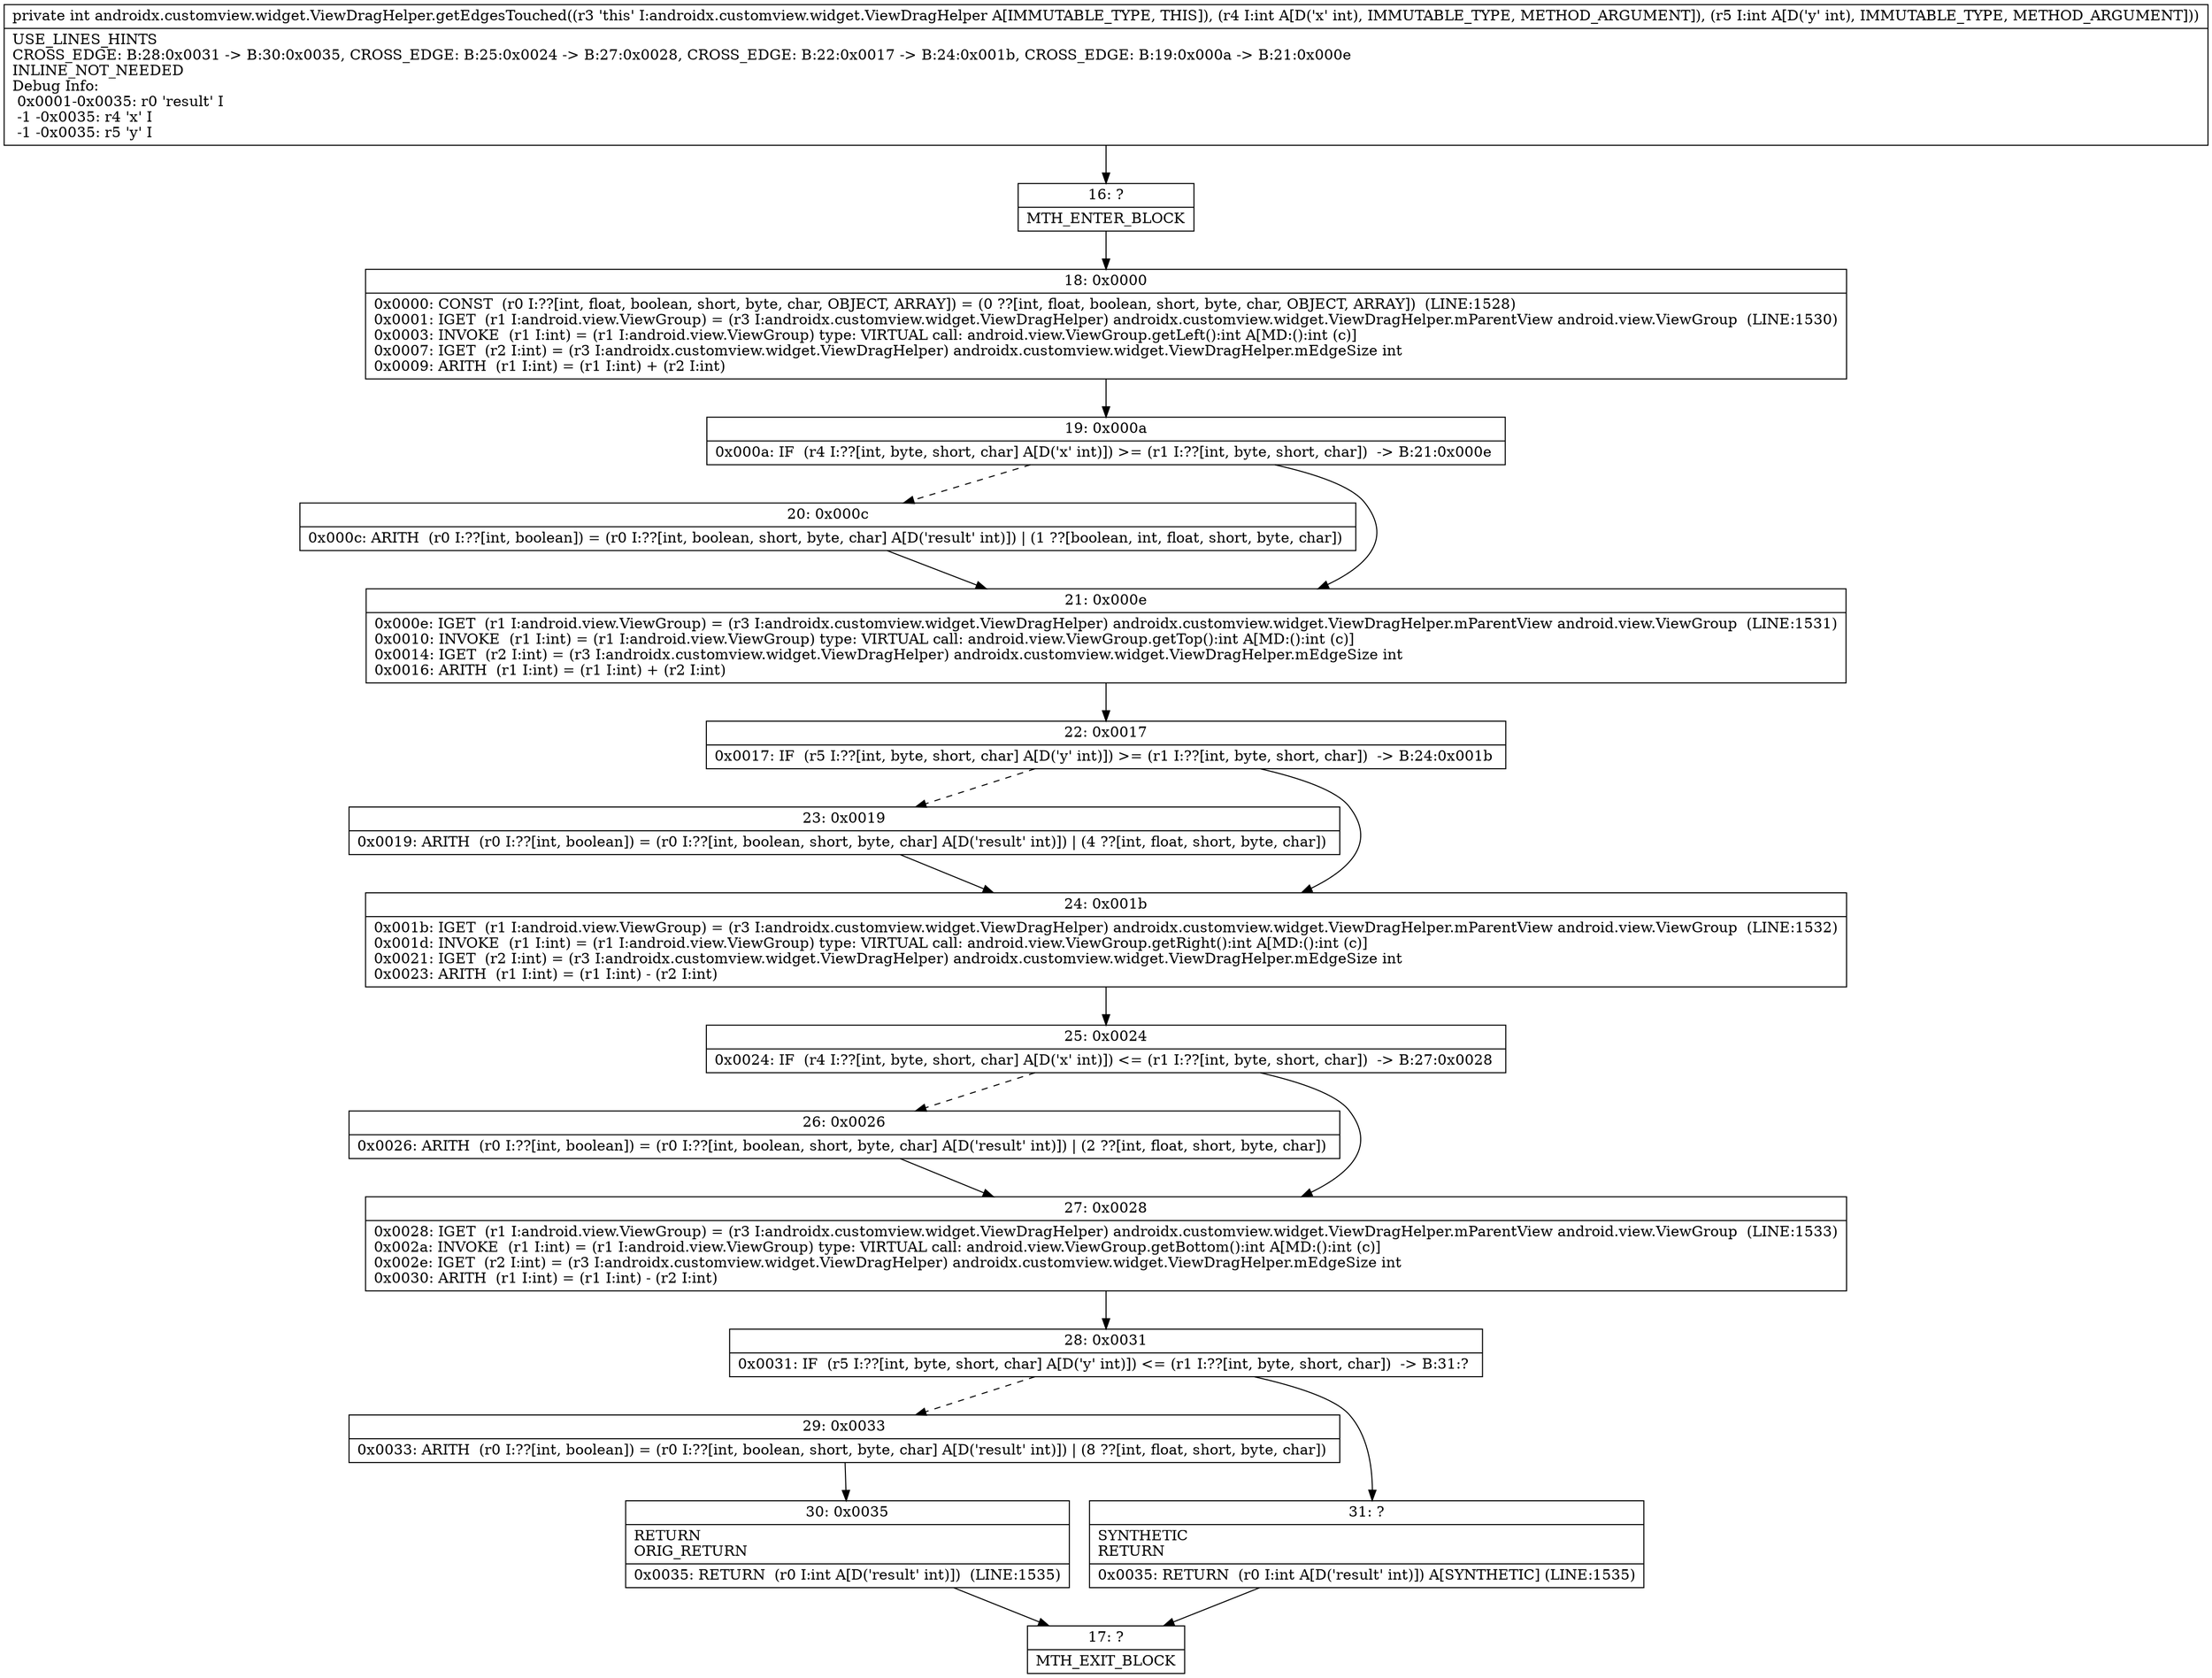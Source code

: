 digraph "CFG forandroidx.customview.widget.ViewDragHelper.getEdgesTouched(II)I" {
Node_16 [shape=record,label="{16\:\ ?|MTH_ENTER_BLOCK\l}"];
Node_18 [shape=record,label="{18\:\ 0x0000|0x0000: CONST  (r0 I:??[int, float, boolean, short, byte, char, OBJECT, ARRAY]) = (0 ??[int, float, boolean, short, byte, char, OBJECT, ARRAY])  (LINE:1528)\l0x0001: IGET  (r1 I:android.view.ViewGroup) = (r3 I:androidx.customview.widget.ViewDragHelper) androidx.customview.widget.ViewDragHelper.mParentView android.view.ViewGroup  (LINE:1530)\l0x0003: INVOKE  (r1 I:int) = (r1 I:android.view.ViewGroup) type: VIRTUAL call: android.view.ViewGroup.getLeft():int A[MD:():int (c)]\l0x0007: IGET  (r2 I:int) = (r3 I:androidx.customview.widget.ViewDragHelper) androidx.customview.widget.ViewDragHelper.mEdgeSize int \l0x0009: ARITH  (r1 I:int) = (r1 I:int) + (r2 I:int) \l}"];
Node_19 [shape=record,label="{19\:\ 0x000a|0x000a: IF  (r4 I:??[int, byte, short, char] A[D('x' int)]) \>= (r1 I:??[int, byte, short, char])  \-\> B:21:0x000e \l}"];
Node_20 [shape=record,label="{20\:\ 0x000c|0x000c: ARITH  (r0 I:??[int, boolean]) = (r0 I:??[int, boolean, short, byte, char] A[D('result' int)]) \| (1 ??[boolean, int, float, short, byte, char]) \l}"];
Node_21 [shape=record,label="{21\:\ 0x000e|0x000e: IGET  (r1 I:android.view.ViewGroup) = (r3 I:androidx.customview.widget.ViewDragHelper) androidx.customview.widget.ViewDragHelper.mParentView android.view.ViewGroup  (LINE:1531)\l0x0010: INVOKE  (r1 I:int) = (r1 I:android.view.ViewGroup) type: VIRTUAL call: android.view.ViewGroup.getTop():int A[MD:():int (c)]\l0x0014: IGET  (r2 I:int) = (r3 I:androidx.customview.widget.ViewDragHelper) androidx.customview.widget.ViewDragHelper.mEdgeSize int \l0x0016: ARITH  (r1 I:int) = (r1 I:int) + (r2 I:int) \l}"];
Node_22 [shape=record,label="{22\:\ 0x0017|0x0017: IF  (r5 I:??[int, byte, short, char] A[D('y' int)]) \>= (r1 I:??[int, byte, short, char])  \-\> B:24:0x001b \l}"];
Node_23 [shape=record,label="{23\:\ 0x0019|0x0019: ARITH  (r0 I:??[int, boolean]) = (r0 I:??[int, boolean, short, byte, char] A[D('result' int)]) \| (4 ??[int, float, short, byte, char]) \l}"];
Node_24 [shape=record,label="{24\:\ 0x001b|0x001b: IGET  (r1 I:android.view.ViewGroup) = (r3 I:androidx.customview.widget.ViewDragHelper) androidx.customview.widget.ViewDragHelper.mParentView android.view.ViewGroup  (LINE:1532)\l0x001d: INVOKE  (r1 I:int) = (r1 I:android.view.ViewGroup) type: VIRTUAL call: android.view.ViewGroup.getRight():int A[MD:():int (c)]\l0x0021: IGET  (r2 I:int) = (r3 I:androidx.customview.widget.ViewDragHelper) androidx.customview.widget.ViewDragHelper.mEdgeSize int \l0x0023: ARITH  (r1 I:int) = (r1 I:int) \- (r2 I:int) \l}"];
Node_25 [shape=record,label="{25\:\ 0x0024|0x0024: IF  (r4 I:??[int, byte, short, char] A[D('x' int)]) \<= (r1 I:??[int, byte, short, char])  \-\> B:27:0x0028 \l}"];
Node_26 [shape=record,label="{26\:\ 0x0026|0x0026: ARITH  (r0 I:??[int, boolean]) = (r0 I:??[int, boolean, short, byte, char] A[D('result' int)]) \| (2 ??[int, float, short, byte, char]) \l}"];
Node_27 [shape=record,label="{27\:\ 0x0028|0x0028: IGET  (r1 I:android.view.ViewGroup) = (r3 I:androidx.customview.widget.ViewDragHelper) androidx.customview.widget.ViewDragHelper.mParentView android.view.ViewGroup  (LINE:1533)\l0x002a: INVOKE  (r1 I:int) = (r1 I:android.view.ViewGroup) type: VIRTUAL call: android.view.ViewGroup.getBottom():int A[MD:():int (c)]\l0x002e: IGET  (r2 I:int) = (r3 I:androidx.customview.widget.ViewDragHelper) androidx.customview.widget.ViewDragHelper.mEdgeSize int \l0x0030: ARITH  (r1 I:int) = (r1 I:int) \- (r2 I:int) \l}"];
Node_28 [shape=record,label="{28\:\ 0x0031|0x0031: IF  (r5 I:??[int, byte, short, char] A[D('y' int)]) \<= (r1 I:??[int, byte, short, char])  \-\> B:31:? \l}"];
Node_29 [shape=record,label="{29\:\ 0x0033|0x0033: ARITH  (r0 I:??[int, boolean]) = (r0 I:??[int, boolean, short, byte, char] A[D('result' int)]) \| (8 ??[int, float, short, byte, char]) \l}"];
Node_30 [shape=record,label="{30\:\ 0x0035|RETURN\lORIG_RETURN\l|0x0035: RETURN  (r0 I:int A[D('result' int)])  (LINE:1535)\l}"];
Node_17 [shape=record,label="{17\:\ ?|MTH_EXIT_BLOCK\l}"];
Node_31 [shape=record,label="{31\:\ ?|SYNTHETIC\lRETURN\l|0x0035: RETURN  (r0 I:int A[D('result' int)]) A[SYNTHETIC] (LINE:1535)\l}"];
MethodNode[shape=record,label="{private int androidx.customview.widget.ViewDragHelper.getEdgesTouched((r3 'this' I:androidx.customview.widget.ViewDragHelper A[IMMUTABLE_TYPE, THIS]), (r4 I:int A[D('x' int), IMMUTABLE_TYPE, METHOD_ARGUMENT]), (r5 I:int A[D('y' int), IMMUTABLE_TYPE, METHOD_ARGUMENT]))  | USE_LINES_HINTS\lCROSS_EDGE: B:28:0x0031 \-\> B:30:0x0035, CROSS_EDGE: B:25:0x0024 \-\> B:27:0x0028, CROSS_EDGE: B:22:0x0017 \-\> B:24:0x001b, CROSS_EDGE: B:19:0x000a \-\> B:21:0x000e\lINLINE_NOT_NEEDED\lDebug Info:\l  0x0001\-0x0035: r0 'result' I\l  \-1 \-0x0035: r4 'x' I\l  \-1 \-0x0035: r5 'y' I\l}"];
MethodNode -> Node_16;Node_16 -> Node_18;
Node_18 -> Node_19;
Node_19 -> Node_20[style=dashed];
Node_19 -> Node_21;
Node_20 -> Node_21;
Node_21 -> Node_22;
Node_22 -> Node_23[style=dashed];
Node_22 -> Node_24;
Node_23 -> Node_24;
Node_24 -> Node_25;
Node_25 -> Node_26[style=dashed];
Node_25 -> Node_27;
Node_26 -> Node_27;
Node_27 -> Node_28;
Node_28 -> Node_29[style=dashed];
Node_28 -> Node_31;
Node_29 -> Node_30;
Node_30 -> Node_17;
Node_31 -> Node_17;
}

